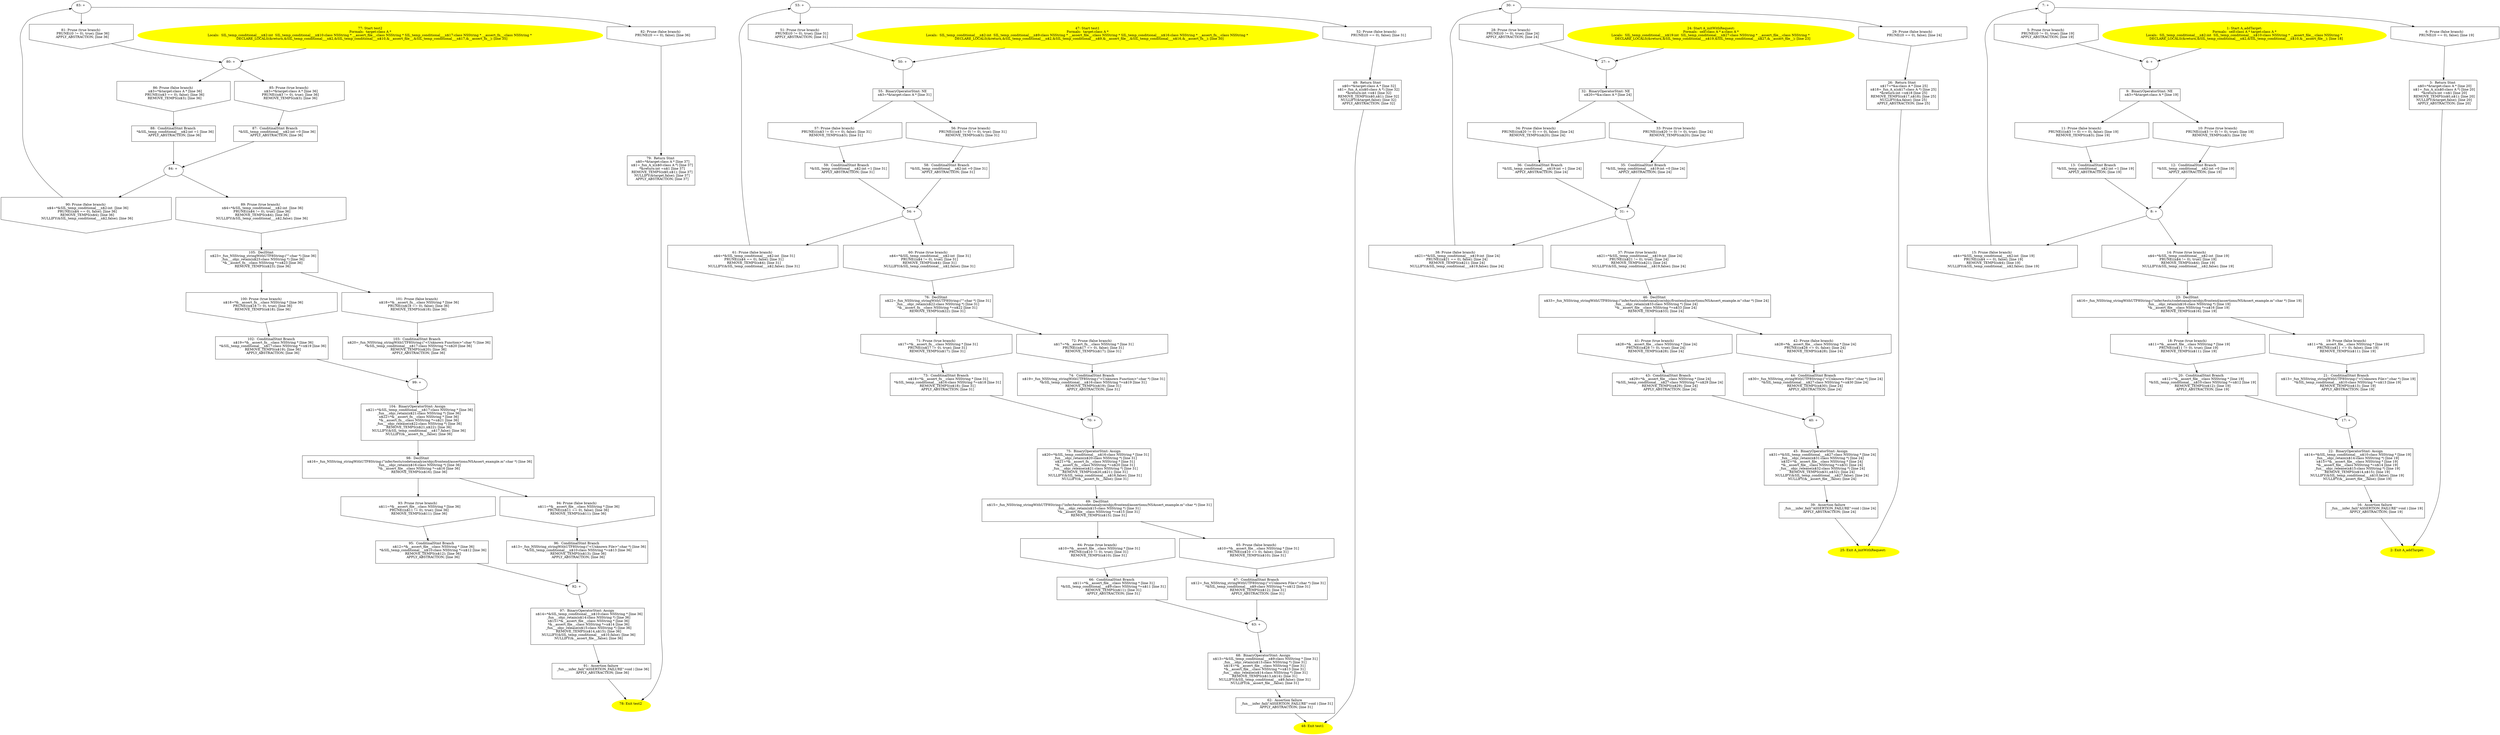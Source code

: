 digraph iCFG {
105 [label="105:  DeclStmt \n   n$23=_fun_NSString_stringWithUTF8String:(\"\":char *) [line 36]\n  _fun___objc_retain(n$23:class NSString *) [line 36]\n  *&__assert_fn__:class NSString *=n$23 [line 36]\n  REMOVE_TEMPS(n$23); [line 36]\n " shape="box"]
	

	 105 -> 100 ;
	 105 -> 101 ;
104 [label="104:  BinaryOperatorStmt: Assign \n   n$21=*&SIL_temp_conditional___n$17:class NSString * [line 36]\n  _fun___objc_retain(n$21:class NSString *) [line 36]\n  n$22=*&__assert_fn__:class NSString * [line 36]\n  *&__assert_fn__:class NSString *=n$21 [line 36]\n  _fun___objc_release(n$22:class NSString *) [line 36]\n  REMOVE_TEMPS(n$21,n$22); [line 36]\n  NULLIFY(&SIL_temp_conditional___n$17,false); [line 36]\n  NULLIFY(&__assert_fn__,false); [line 36]\n " shape="box"]
	

	 104 -> 98 ;
103 [label="103:  ConditinalStmt Branch \n   n$20=_fun_NSString_stringWithUTF8String:(\"<Unknown Function>\":char *) [line 36]\n  *&SIL_temp_conditional___n$17:class NSString *=n$20 [line 36]\n  REMOVE_TEMPS(n$20); [line 36]\n  APPLY_ABSTRACTION; [line 36]\n " shape="box"]
	

	 103 -> 99 ;
102 [label="102:  ConditinalStmt Branch \n   n$19=*&__assert_fn__:class NSString * [line 36]\n  *&SIL_temp_conditional___n$17:class NSString *=n$19 [line 36]\n  REMOVE_TEMPS(n$19); [line 36]\n  APPLY_ABSTRACTION; [line 36]\n " shape="box"]
	

	 102 -> 99 ;
101 [label="101: Prune (false branch) \n   n$18=*&__assert_fn__:class NSString * [line 36]\n  PRUNE((n$18 == 0), false); [line 36]\n  REMOVE_TEMPS(n$18); [line 36]\n " shape="invhouse"]
	

	 101 -> 103 ;
100 [label="100: Prune (true branch) \n   n$18=*&__assert_fn__:class NSString * [line 36]\n  PRUNE((n$18 != 0), true); [line 36]\n  REMOVE_TEMPS(n$18); [line 36]\n " shape="invhouse"]
	

	 100 -> 102 ;
99 [label="99: + \n  " ]
	

	 99 -> 104 ;
98 [label="98:  DeclStmt \n   n$16=_fun_NSString_stringWithUTF8String:(\"infer/tests/codetoanalyze/objc/frontend/assertions/NSAssert_example.m\":char *) [line 36]\n  _fun___objc_retain(n$16:class NSString *) [line 36]\n  *&__assert_file__:class NSString *=n$16 [line 36]\n  REMOVE_TEMPS(n$16); [line 36]\n " shape="box"]
	

	 98 -> 93 ;
	 98 -> 94 ;
97 [label="97:  BinaryOperatorStmt: Assign \n   n$14=*&SIL_temp_conditional___n$10:class NSString * [line 36]\n  _fun___objc_retain(n$14:class NSString *) [line 36]\n  n$15=*&__assert_file__:class NSString * [line 36]\n  *&__assert_file__:class NSString *=n$14 [line 36]\n  _fun___objc_release(n$15:class NSString *) [line 36]\n  REMOVE_TEMPS(n$14,n$15); [line 36]\n  NULLIFY(&SIL_temp_conditional___n$10,false); [line 36]\n  NULLIFY(&__assert_file__,false); [line 36]\n " shape="box"]
	

	 97 -> 91 ;
96 [label="96:  ConditinalStmt Branch \n   n$13=_fun_NSString_stringWithUTF8String:(\"<Unknown File>\":char *) [line 36]\n  *&SIL_temp_conditional___n$10:class NSString *=n$13 [line 36]\n  REMOVE_TEMPS(n$13); [line 36]\n  APPLY_ABSTRACTION; [line 36]\n " shape="box"]
	

	 96 -> 92 ;
95 [label="95:  ConditinalStmt Branch \n   n$12=*&__assert_file__:class NSString * [line 36]\n  *&SIL_temp_conditional___n$10:class NSString *=n$12 [line 36]\n  REMOVE_TEMPS(n$12); [line 36]\n  APPLY_ABSTRACTION; [line 36]\n " shape="box"]
	

	 95 -> 92 ;
94 [label="94: Prune (false branch) \n   n$11=*&__assert_file__:class NSString * [line 36]\n  PRUNE((n$11 == 0), false); [line 36]\n  REMOVE_TEMPS(n$11); [line 36]\n " shape="invhouse"]
	

	 94 -> 96 ;
93 [label="93: Prune (true branch) \n   n$11=*&__assert_file__:class NSString * [line 36]\n  PRUNE((n$11 != 0), true); [line 36]\n  REMOVE_TEMPS(n$11); [line 36]\n " shape="invhouse"]
	

	 93 -> 95 ;
92 [label="92: + \n  " ]
	

	 92 -> 97 ;
91 [label="91:  Assertion failure \n   _fun___infer_fail(\"ASSERTION_FAILURE\":void ) [line 36]\n  APPLY_ABSTRACTION; [line 36]\n " shape="box"]
	

	 91 -> 78 ;
90 [label="90: Prune (false branch) \n   n$4=*&SIL_temp_conditional___n$2:int  [line 36]\n  PRUNE((n$4 == 0), false); [line 36]\n  REMOVE_TEMPS(n$4); [line 36]\n  NULLIFY(&SIL_temp_conditional___n$2,false); [line 36]\n " shape="invhouse"]
	

	 90 -> 83 ;
89 [label="89: Prune (true branch) \n   n$4=*&SIL_temp_conditional___n$2:int  [line 36]\n  PRUNE((n$4 != 0), true); [line 36]\n  REMOVE_TEMPS(n$4); [line 36]\n  NULLIFY(&SIL_temp_conditional___n$2,false); [line 36]\n " shape="invhouse"]
	

	 89 -> 105 ;
88 [label="88:  ConditinalStmt Branch \n   *&SIL_temp_conditional___n$2:int =1 [line 36]\n  APPLY_ABSTRACTION; [line 36]\n " shape="box"]
	

	 88 -> 84 ;
87 [label="87:  ConditinalStmt Branch \n   *&SIL_temp_conditional___n$2:int =0 [line 36]\n  APPLY_ABSTRACTION; [line 36]\n " shape="box"]
	

	 87 -> 84 ;
86 [label="86: Prune (false branch) \n   n$3=*&target:class A * [line 36]\n  PRUNE((n$3 == 0), false); [line 36]\n  REMOVE_TEMPS(n$3); [line 36]\n " shape="invhouse"]
	

	 86 -> 88 ;
85 [label="85: Prune (true branch) \n   n$3=*&target:class A * [line 36]\n  PRUNE((n$3 != 0), true); [line 36]\n  REMOVE_TEMPS(n$3); [line 36]\n " shape="invhouse"]
	

	 85 -> 87 ;
84 [label="84: + \n  " ]
	

	 84 -> 89 ;
	 84 -> 90 ;
83 [label="83: + \n  " ]
	

	 83 -> 81 ;
	 83 -> 82 ;
82 [label="82: Prune (false branch) \n   PRUNE((0 == 0), false); [line 36]\n " shape="invhouse"]
	

	 82 -> 79 ;
81 [label="81: Prune (true branch) \n   PRUNE((0 != 0), true); [line 36]\n  APPLY_ABSTRACTION; [line 36]\n " shape="invhouse"]
	

	 81 -> 80 ;
80 [label="80: + \n  " ]
	

	 80 -> 85 ;
	 80 -> 86 ;
79 [label="79:  Return Stmt \n   n$0=*&target:class A * [line 37]\n  n$1=_fun_A_x(n$0:class A *) [line 37]\n  *&return:int =n$1 [line 37]\n  REMOVE_TEMPS(n$0,n$1); [line 37]\n  NULLIFY(&target,false); [line 37]\n  APPLY_ABSTRACTION; [line 37]\n " shape="box"]
	

	 79 -> 78 ;
78 [label="78: Exit test2 \n  " color=yellow style=filled]
	

77 [label="77: Start test2\nFormals:  target:class A *\nLocals:  SIL_temp_conditional___n$2:int  SIL_temp_conditional___n$10:class NSString * __assert_file__:class NSString * SIL_temp_conditional___n$17:class NSString * __assert_fn__:class NSString * \n   DECLARE_LOCALS(&return,&SIL_temp_conditional___n$2,&SIL_temp_conditional___n$10,&__assert_file__,&SIL_temp_conditional___n$17,&__assert_fn__); [line 35]\n " color=yellow style=filled]
	

	 77 -> 80 ;
76 [label="76:  DeclStmt \n   n$22=_fun_NSString_stringWithUTF8String:(\"\":char *) [line 31]\n  _fun___objc_retain(n$22:class NSString *) [line 31]\n  *&__assert_fn__:class NSString *=n$22 [line 31]\n  REMOVE_TEMPS(n$22); [line 31]\n " shape="box"]
	

	 76 -> 71 ;
	 76 -> 72 ;
75 [label="75:  BinaryOperatorStmt: Assign \n   n$20=*&SIL_temp_conditional___n$16:class NSString * [line 31]\n  _fun___objc_retain(n$20:class NSString *) [line 31]\n  n$21=*&__assert_fn__:class NSString * [line 31]\n  *&__assert_fn__:class NSString *=n$20 [line 31]\n  _fun___objc_release(n$21:class NSString *) [line 31]\n  REMOVE_TEMPS(n$20,n$21); [line 31]\n  NULLIFY(&SIL_temp_conditional___n$16,false); [line 31]\n  NULLIFY(&__assert_fn__,false); [line 31]\n " shape="box"]
	

	 75 -> 69 ;
74 [label="74:  ConditinalStmt Branch \n   n$19=_fun_NSString_stringWithUTF8String:(\"<Unknown Function>\":char *) [line 31]\n  *&SIL_temp_conditional___n$16:class NSString *=n$19 [line 31]\n  REMOVE_TEMPS(n$19); [line 31]\n  APPLY_ABSTRACTION; [line 31]\n " shape="box"]
	

	 74 -> 70 ;
73 [label="73:  ConditinalStmt Branch \n   n$18=*&__assert_fn__:class NSString * [line 31]\n  *&SIL_temp_conditional___n$16:class NSString *=n$18 [line 31]\n  REMOVE_TEMPS(n$18); [line 31]\n  APPLY_ABSTRACTION; [line 31]\n " shape="box"]
	

	 73 -> 70 ;
72 [label="72: Prune (false branch) \n   n$17=*&__assert_fn__:class NSString * [line 31]\n  PRUNE((n$17 == 0), false); [line 31]\n  REMOVE_TEMPS(n$17); [line 31]\n " shape="invhouse"]
	

	 72 -> 74 ;
71 [label="71: Prune (true branch) \n   n$17=*&__assert_fn__:class NSString * [line 31]\n  PRUNE((n$17 != 0), true); [line 31]\n  REMOVE_TEMPS(n$17); [line 31]\n " shape="invhouse"]
	

	 71 -> 73 ;
70 [label="70: + \n  " ]
	

	 70 -> 75 ;
69 [label="69:  DeclStmt \n   n$15=_fun_NSString_stringWithUTF8String:(\"infer/tests/codetoanalyze/objc/frontend/assertions/NSAssert_example.m\":char *) [line 31]\n  _fun___objc_retain(n$15:class NSString *) [line 31]\n  *&__assert_file__:class NSString *=n$15 [line 31]\n  REMOVE_TEMPS(n$15); [line 31]\n " shape="box"]
	

	 69 -> 64 ;
	 69 -> 65 ;
68 [label="68:  BinaryOperatorStmt: Assign \n   n$13=*&SIL_temp_conditional___n$9:class NSString * [line 31]\n  _fun___objc_retain(n$13:class NSString *) [line 31]\n  n$14=*&__assert_file__:class NSString * [line 31]\n  *&__assert_file__:class NSString *=n$13 [line 31]\n  _fun___objc_release(n$14:class NSString *) [line 31]\n  REMOVE_TEMPS(n$13,n$14); [line 31]\n  NULLIFY(&SIL_temp_conditional___n$9,false); [line 31]\n  NULLIFY(&__assert_file__,false); [line 31]\n " shape="box"]
	

	 68 -> 62 ;
67 [label="67:  ConditinalStmt Branch \n   n$12=_fun_NSString_stringWithUTF8String:(\"<Unknown File>\":char *) [line 31]\n  *&SIL_temp_conditional___n$9:class NSString *=n$12 [line 31]\n  REMOVE_TEMPS(n$12); [line 31]\n  APPLY_ABSTRACTION; [line 31]\n " shape="box"]
	

	 67 -> 63 ;
66 [label="66:  ConditinalStmt Branch \n   n$11=*&__assert_file__:class NSString * [line 31]\n  *&SIL_temp_conditional___n$9:class NSString *=n$11 [line 31]\n  REMOVE_TEMPS(n$11); [line 31]\n  APPLY_ABSTRACTION; [line 31]\n " shape="box"]
	

	 66 -> 63 ;
65 [label="65: Prune (false branch) \n   n$10=*&__assert_file__:class NSString * [line 31]\n  PRUNE((n$10 == 0), false); [line 31]\n  REMOVE_TEMPS(n$10); [line 31]\n " shape="invhouse"]
	

	 65 -> 67 ;
64 [label="64: Prune (true branch) \n   n$10=*&__assert_file__:class NSString * [line 31]\n  PRUNE((n$10 != 0), true); [line 31]\n  REMOVE_TEMPS(n$10); [line 31]\n " shape="invhouse"]
	

	 64 -> 66 ;
63 [label="63: + \n  " ]
	

	 63 -> 68 ;
62 [label="62:  Assertion failure \n   _fun___infer_fail(\"ASSERTION_FAILURE\":void ) [line 31]\n  APPLY_ABSTRACTION; [line 31]\n " shape="box"]
	

	 62 -> 48 ;
61 [label="61: Prune (false branch) \n   n$4=*&SIL_temp_conditional___n$2:int  [line 31]\n  PRUNE((n$4 == 0), false); [line 31]\n  REMOVE_TEMPS(n$4); [line 31]\n  NULLIFY(&SIL_temp_conditional___n$2,false); [line 31]\n " shape="invhouse"]
	

	 61 -> 53 ;
60 [label="60: Prune (true branch) \n   n$4=*&SIL_temp_conditional___n$2:int  [line 31]\n  PRUNE((n$4 != 0), true); [line 31]\n  REMOVE_TEMPS(n$4); [line 31]\n  NULLIFY(&SIL_temp_conditional___n$2,false); [line 31]\n " shape="invhouse"]
	

	 60 -> 76 ;
59 [label="59:  ConditinalStmt Branch \n   *&SIL_temp_conditional___n$2:int =1 [line 31]\n  APPLY_ABSTRACTION; [line 31]\n " shape="box"]
	

	 59 -> 54 ;
58 [label="58:  ConditinalStmt Branch \n   *&SIL_temp_conditional___n$2:int =0 [line 31]\n  APPLY_ABSTRACTION; [line 31]\n " shape="box"]
	

	 58 -> 54 ;
57 [label="57: Prune (false branch) \n   PRUNE(((n$3 != 0) == 0), false); [line 31]\n  REMOVE_TEMPS(n$3); [line 31]\n " shape="invhouse"]
	

	 57 -> 59 ;
56 [label="56: Prune (true branch) \n   PRUNE(((n$3 != 0) != 0), true); [line 31]\n  REMOVE_TEMPS(n$3); [line 31]\n " shape="invhouse"]
	

	 56 -> 58 ;
55 [label="55:  BinaryOperatorStmt: NE \n   n$3=*&target:class A * [line 31]\n " shape="box"]
	

	 55 -> 56 ;
	 55 -> 57 ;
54 [label="54: + \n  " ]
	

	 54 -> 60 ;
	 54 -> 61 ;
53 [label="53: + \n  " ]
	

	 53 -> 51 ;
	 53 -> 52 ;
52 [label="52: Prune (false branch) \n   PRUNE((0 == 0), false); [line 31]\n " shape="invhouse"]
	

	 52 -> 49 ;
51 [label="51: Prune (true branch) \n   PRUNE((0 != 0), true); [line 31]\n  APPLY_ABSTRACTION; [line 31]\n " shape="invhouse"]
	

	 51 -> 50 ;
50 [label="50: + \n  " ]
	

	 50 -> 55 ;
49 [label="49:  Return Stmt \n   n$0=*&target:class A * [line 32]\n  n$1=_fun_A_x(n$0:class A *) [line 32]\n  *&return:int =n$1 [line 32]\n  REMOVE_TEMPS(n$0,n$1); [line 32]\n  NULLIFY(&target,false); [line 32]\n  APPLY_ABSTRACTION; [line 32]\n " shape="box"]
	

	 49 -> 48 ;
48 [label="48: Exit test1 \n  " color=yellow style=filled]
	

47 [label="47: Start test1\nFormals:  target:class A *\nLocals:  SIL_temp_conditional___n$2:int  SIL_temp_conditional___n$9:class NSString * __assert_file__:class NSString * SIL_temp_conditional___n$16:class NSString * __assert_fn__:class NSString * \n   DECLARE_LOCALS(&return,&SIL_temp_conditional___n$2,&SIL_temp_conditional___n$9,&__assert_file__,&SIL_temp_conditional___n$16,&__assert_fn__); [line 30]\n " color=yellow style=filled]
	

	 47 -> 50 ;
46 [label="46:  DeclStmt \n   n$33=_fun_NSString_stringWithUTF8String:(\"infer/tests/codetoanalyze/objc/frontend/assertions/NSAssert_example.m\":char *) [line 24]\n  _fun___objc_retain(n$33:class NSString *) [line 24]\n  *&__assert_file__:class NSString *=n$33 [line 24]\n  REMOVE_TEMPS(n$33); [line 24]\n " shape="box"]
	

	 46 -> 41 ;
	 46 -> 42 ;
45 [label="45:  BinaryOperatorStmt: Assign \n   n$31=*&SIL_temp_conditional___n$27:class NSString * [line 24]\n  _fun___objc_retain(n$31:class NSString *) [line 24]\n  n$32=*&__assert_file__:class NSString * [line 24]\n  *&__assert_file__:class NSString *=n$31 [line 24]\n  _fun___objc_release(n$32:class NSString *) [line 24]\n  REMOVE_TEMPS(n$31,n$32); [line 24]\n  NULLIFY(&SIL_temp_conditional___n$27,false); [line 24]\n  NULLIFY(&__assert_file__,false); [line 24]\n " shape="box"]
	

	 45 -> 39 ;
44 [label="44:  ConditinalStmt Branch \n   n$30=_fun_NSString_stringWithUTF8String:(\"<Unknown File>\":char *) [line 24]\n  *&SIL_temp_conditional___n$27:class NSString *=n$30 [line 24]\n  REMOVE_TEMPS(n$30); [line 24]\n  APPLY_ABSTRACTION; [line 24]\n " shape="box"]
	

	 44 -> 40 ;
43 [label="43:  ConditinalStmt Branch \n   n$29=*&__assert_file__:class NSString * [line 24]\n  *&SIL_temp_conditional___n$27:class NSString *=n$29 [line 24]\n  REMOVE_TEMPS(n$29); [line 24]\n  APPLY_ABSTRACTION; [line 24]\n " shape="box"]
	

	 43 -> 40 ;
42 [label="42: Prune (false branch) \n   n$28=*&__assert_file__:class NSString * [line 24]\n  PRUNE((n$28 == 0), false); [line 24]\n  REMOVE_TEMPS(n$28); [line 24]\n " shape="invhouse"]
	

	 42 -> 44 ;
41 [label="41: Prune (true branch) \n   n$28=*&__assert_file__:class NSString * [line 24]\n  PRUNE((n$28 != 0), true); [line 24]\n  REMOVE_TEMPS(n$28); [line 24]\n " shape="invhouse"]
	

	 41 -> 43 ;
40 [label="40: + \n  " ]
	

	 40 -> 45 ;
39 [label="39:  Assertion failure \n   _fun___infer_fail(\"ASSERTION_FAILURE\":void ) [line 24]\n  APPLY_ABSTRACTION; [line 24]\n " shape="box"]
	

	 39 -> 25 ;
38 [label="38: Prune (false branch) \n   n$21=*&SIL_temp_conditional___n$19:int  [line 24]\n  PRUNE((n$21 == 0), false); [line 24]\n  REMOVE_TEMPS(n$21); [line 24]\n  NULLIFY(&SIL_temp_conditional___n$19,false); [line 24]\n " shape="invhouse"]
	

	 38 -> 30 ;
37 [label="37: Prune (true branch) \n   n$21=*&SIL_temp_conditional___n$19:int  [line 24]\n  PRUNE((n$21 != 0), true); [line 24]\n  REMOVE_TEMPS(n$21); [line 24]\n  NULLIFY(&SIL_temp_conditional___n$19,false); [line 24]\n " shape="invhouse"]
	

	 37 -> 46 ;
36 [label="36:  ConditinalStmt Branch \n   *&SIL_temp_conditional___n$19:int =1 [line 24]\n  APPLY_ABSTRACTION; [line 24]\n " shape="box"]
	

	 36 -> 31 ;
35 [label="35:  ConditinalStmt Branch \n   *&SIL_temp_conditional___n$19:int =0 [line 24]\n  APPLY_ABSTRACTION; [line 24]\n " shape="box"]
	

	 35 -> 31 ;
34 [label="34: Prune (false branch) \n   PRUNE(((n$20 != 0) == 0), false); [line 24]\n  REMOVE_TEMPS(n$20); [line 24]\n " shape="invhouse"]
	

	 34 -> 36 ;
33 [label="33: Prune (true branch) \n   PRUNE(((n$20 != 0) != 0), true); [line 24]\n  REMOVE_TEMPS(n$20); [line 24]\n " shape="invhouse"]
	

	 33 -> 35 ;
32 [label="32:  BinaryOperatorStmt: NE \n   n$20=*&a:class A * [line 24]\n " shape="box"]
	

	 32 -> 33 ;
	 32 -> 34 ;
31 [label="31: + \n  " ]
	

	 31 -> 37 ;
	 31 -> 38 ;
30 [label="30: + \n  " ]
	

	 30 -> 28 ;
	 30 -> 29 ;
29 [label="29: Prune (false branch) \n   PRUNE((0 == 0), false); [line 24]\n " shape="invhouse"]
	

	 29 -> 26 ;
28 [label="28: Prune (true branch) \n   PRUNE((0 != 0), true); [line 24]\n  APPLY_ABSTRACTION; [line 24]\n " shape="invhouse"]
	

	 28 -> 27 ;
27 [label="27: + \n  " ]
	

	 27 -> 32 ;
26 [label="26:  Return Stmt \n   n$17=*&a:class A * [line 25]\n  n$18=_fun_A_x(n$17:class A *) [line 25]\n  *&return:int =n$18 [line 25]\n  REMOVE_TEMPS(n$17,n$18); [line 25]\n  NULLIFY(&a,false); [line 25]\n  APPLY_ABSTRACTION; [line 25]\n " shape="box"]
	

	 26 -> 25 ;
25 [label="25: Exit A_initWithRequest: \n  " color=yellow style=filled]
	

24 [label="24: Start A_initWithRequest:\nFormals:  self:class A * a:class A *\nLocals:  SIL_temp_conditional___n$19:int  SIL_temp_conditional___n$27:class NSString * __assert_file__:class NSString * \n   DECLARE_LOCALS(&return,&SIL_temp_conditional___n$19,&SIL_temp_conditional___n$27,&__assert_file__); [line 23]\n " color=yellow style=filled]
	

	 24 -> 27 ;
23 [label="23:  DeclStmt \n   n$16=_fun_NSString_stringWithUTF8String:(\"infer/tests/codetoanalyze/objc/frontend/assertions/NSAssert_example.m\":char *) [line 19]\n  _fun___objc_retain(n$16:class NSString *) [line 19]\n  *&__assert_file__:class NSString *=n$16 [line 19]\n  REMOVE_TEMPS(n$16); [line 19]\n " shape="box"]
	

	 23 -> 18 ;
	 23 -> 19 ;
22 [label="22:  BinaryOperatorStmt: Assign \n   n$14=*&SIL_temp_conditional___n$10:class NSString * [line 19]\n  _fun___objc_retain(n$14:class NSString *) [line 19]\n  n$15=*&__assert_file__:class NSString * [line 19]\n  *&__assert_file__:class NSString *=n$14 [line 19]\n  _fun___objc_release(n$15:class NSString *) [line 19]\n  REMOVE_TEMPS(n$14,n$15); [line 19]\n  NULLIFY(&SIL_temp_conditional___n$10,false); [line 19]\n  NULLIFY(&__assert_file__,false); [line 19]\n " shape="box"]
	

	 22 -> 16 ;
21 [label="21:  ConditinalStmt Branch \n   n$13=_fun_NSString_stringWithUTF8String:(\"<Unknown File>\":char *) [line 19]\n  *&SIL_temp_conditional___n$10:class NSString *=n$13 [line 19]\n  REMOVE_TEMPS(n$13); [line 19]\n  APPLY_ABSTRACTION; [line 19]\n " shape="box"]
	

	 21 -> 17 ;
20 [label="20:  ConditinalStmt Branch \n   n$12=*&__assert_file__:class NSString * [line 19]\n  *&SIL_temp_conditional___n$10:class NSString *=n$12 [line 19]\n  REMOVE_TEMPS(n$12); [line 19]\n  APPLY_ABSTRACTION; [line 19]\n " shape="box"]
	

	 20 -> 17 ;
19 [label="19: Prune (false branch) \n   n$11=*&__assert_file__:class NSString * [line 19]\n  PRUNE((n$11 == 0), false); [line 19]\n  REMOVE_TEMPS(n$11); [line 19]\n " shape="invhouse"]
	

	 19 -> 21 ;
18 [label="18: Prune (true branch) \n   n$11=*&__assert_file__:class NSString * [line 19]\n  PRUNE((n$11 != 0), true); [line 19]\n  REMOVE_TEMPS(n$11); [line 19]\n " shape="invhouse"]
	

	 18 -> 20 ;
17 [label="17: + \n  " ]
	

	 17 -> 22 ;
16 [label="16:  Assertion failure \n   _fun___infer_fail(\"ASSERTION_FAILURE\":void ) [line 19]\n  APPLY_ABSTRACTION; [line 19]\n " shape="box"]
	

	 16 -> 2 ;
15 [label="15: Prune (false branch) \n   n$4=*&SIL_temp_conditional___n$2:int  [line 19]\n  PRUNE((n$4 == 0), false); [line 19]\n  REMOVE_TEMPS(n$4); [line 19]\n  NULLIFY(&SIL_temp_conditional___n$2,false); [line 19]\n " shape="invhouse"]
	

	 15 -> 7 ;
14 [label="14: Prune (true branch) \n   n$4=*&SIL_temp_conditional___n$2:int  [line 19]\n  PRUNE((n$4 != 0), true); [line 19]\n  REMOVE_TEMPS(n$4); [line 19]\n  NULLIFY(&SIL_temp_conditional___n$2,false); [line 19]\n " shape="invhouse"]
	

	 14 -> 23 ;
13 [label="13:  ConditinalStmt Branch \n   *&SIL_temp_conditional___n$2:int =1 [line 19]\n  APPLY_ABSTRACTION; [line 19]\n " shape="box"]
	

	 13 -> 8 ;
12 [label="12:  ConditinalStmt Branch \n   *&SIL_temp_conditional___n$2:int =0 [line 19]\n  APPLY_ABSTRACTION; [line 19]\n " shape="box"]
	

	 12 -> 8 ;
11 [label="11: Prune (false branch) \n   PRUNE(((n$3 != 0) == 0), false); [line 19]\n  REMOVE_TEMPS(n$3); [line 19]\n " shape="invhouse"]
	

	 11 -> 13 ;
10 [label="10: Prune (true branch) \n   PRUNE(((n$3 != 0) != 0), true); [line 19]\n  REMOVE_TEMPS(n$3); [line 19]\n " shape="invhouse"]
	

	 10 -> 12 ;
9 [label="9:  BinaryOperatorStmt: NE \n   n$3=*&target:class A * [line 19]\n " shape="box"]
	

	 9 -> 10 ;
	 9 -> 11 ;
8 [label="8: + \n  " ]
	

	 8 -> 14 ;
	 8 -> 15 ;
7 [label="7: + \n  " ]
	

	 7 -> 5 ;
	 7 -> 6 ;
6 [label="6: Prune (false branch) \n   PRUNE((0 == 0), false); [line 19]\n " shape="invhouse"]
	

	 6 -> 3 ;
5 [label="5: Prune (true branch) \n   PRUNE((0 != 0), true); [line 19]\n  APPLY_ABSTRACTION; [line 19]\n " shape="invhouse"]
	

	 5 -> 4 ;
4 [label="4: + \n  " ]
	

	 4 -> 9 ;
3 [label="3:  Return Stmt \n   n$0=*&target:class A * [line 20]\n  n$1=_fun_A_x(n$0:class A *) [line 20]\n  *&return:int =n$1 [line 20]\n  REMOVE_TEMPS(n$0,n$1); [line 20]\n  NULLIFY(&target,false); [line 20]\n  APPLY_ABSTRACTION; [line 20]\n " shape="box"]
	

	 3 -> 2 ;
2 [label="2: Exit A_addTarget: \n  " color=yellow style=filled]
	

1 [label="1: Start A_addTarget:\nFormals:  self:class A * target:class A *\nLocals:  SIL_temp_conditional___n$2:int  SIL_temp_conditional___n$10:class NSString * __assert_file__:class NSString * \n   DECLARE_LOCALS(&return,&SIL_temp_conditional___n$2,&SIL_temp_conditional___n$10,&__assert_file__); [line 18]\n " color=yellow style=filled]
	

	 1 -> 4 ;
}
